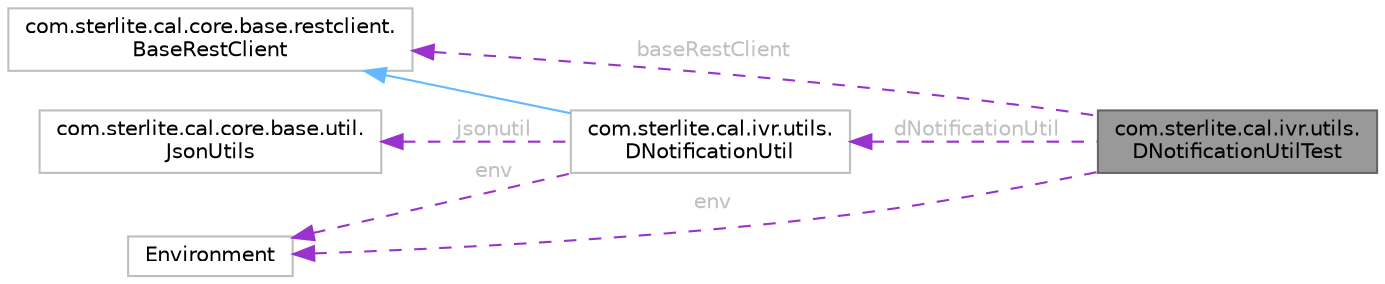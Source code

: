 digraph "com.sterlite.cal.ivr.utils.DNotificationUtilTest"
{
 // LATEX_PDF_SIZE
  bgcolor="transparent";
  edge [fontname=Helvetica,fontsize=10,labelfontname=Helvetica,labelfontsize=10];
  node [fontname=Helvetica,fontsize=10,shape=box,height=0.2,width=0.4];
  rankdir="LR";
  Node1 [id="Node000001",label="com.sterlite.cal.ivr.utils.\lDNotificationUtilTest",height=0.2,width=0.4,color="gray40", fillcolor="grey60", style="filled", fontcolor="black",tooltip=" "];
  Node2 -> Node1 [id="edge1_Node000001_Node000002",dir="back",color="darkorchid3",style="dashed",tooltip=" ",label=" dNotificationUtil",fontcolor="grey" ];
  Node2 [id="Node000002",label="com.sterlite.cal.ivr.utils.\lDNotificationUtil",height=0.2,width=0.4,color="grey75", fillcolor="white", style="filled",URL="$classcom_1_1sterlite_1_1cal_1_1ivr_1_1utils_1_1_d_notification_util.html",tooltip=" "];
  Node3 -> Node2 [id="edge2_Node000002_Node000003",dir="back",color="steelblue1",style="solid",tooltip=" "];
  Node3 [id="Node000003",label="com.sterlite.cal.core.base.restclient.\lBaseRestClient",height=0.2,width=0.4,color="grey75", fillcolor="white", style="filled",URL="$classcom_1_1sterlite_1_1cal_1_1core_1_1base_1_1restclient_1_1_base_rest_client.html",tooltip=" "];
  Node4 -> Node2 [id="edge3_Node000002_Node000004",dir="back",color="darkorchid3",style="dashed",tooltip=" ",label=" env",fontcolor="grey" ];
  Node4 [id="Node000004",label="Environment",height=0.2,width=0.4,color="grey75", fillcolor="white", style="filled",tooltip=" "];
  Node5 -> Node2 [id="edge4_Node000002_Node000005",dir="back",color="darkorchid3",style="dashed",tooltip=" ",label=" jsonutil",fontcolor="grey" ];
  Node5 [id="Node000005",label="com.sterlite.cal.core.base.util.\lJsonUtils",height=0.2,width=0.4,color="grey75", fillcolor="white", style="filled",URL="$classcom_1_1sterlite_1_1cal_1_1core_1_1base_1_1util_1_1_json_utils.html",tooltip=" "];
  Node4 -> Node1 [id="edge5_Node000001_Node000004",dir="back",color="darkorchid3",style="dashed",tooltip=" ",label=" env",fontcolor="grey" ];
  Node3 -> Node1 [id="edge6_Node000001_Node000003",dir="back",color="darkorchid3",style="dashed",tooltip=" ",label=" baseRestClient",fontcolor="grey" ];
}

